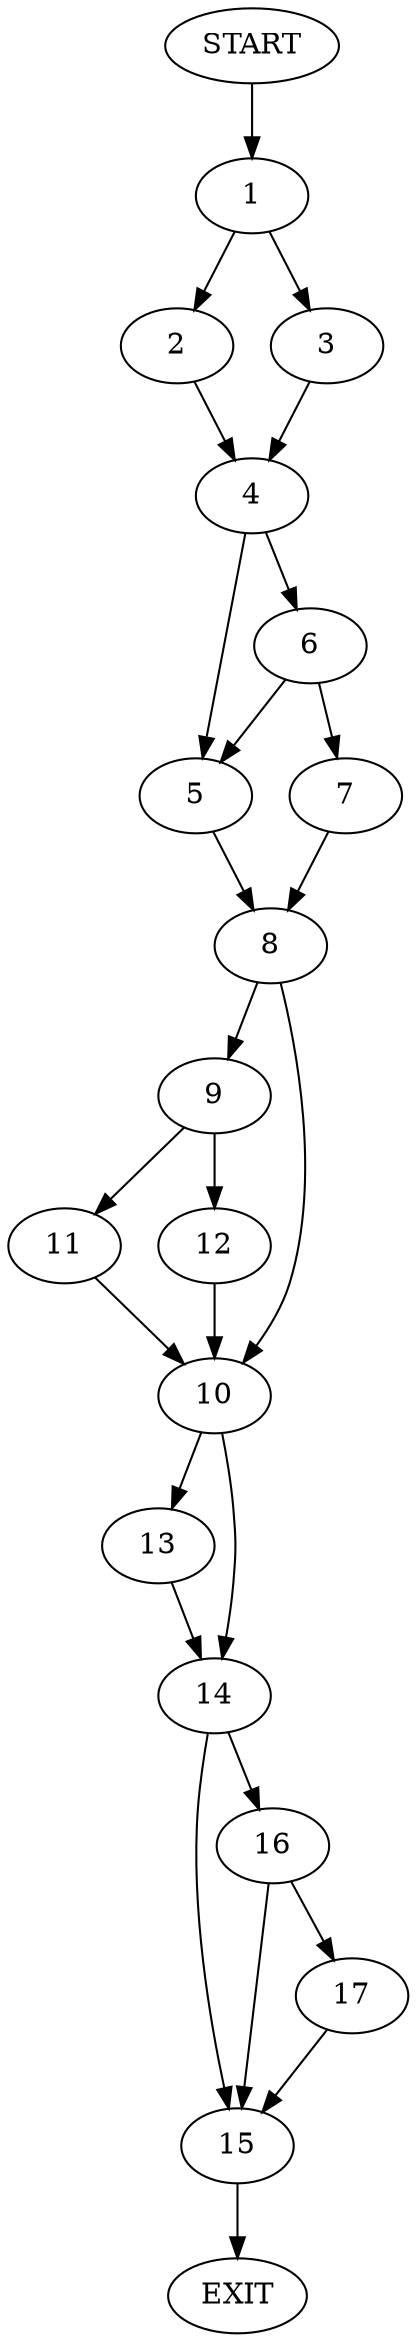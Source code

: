 digraph {
0 [label="START"]
18 [label="EXIT"]
0 -> 1
1 -> 2
1 -> 3
2 -> 4
3 -> 4
4 -> 5
4 -> 6
6 -> 5
6 -> 7
5 -> 8
7 -> 8
8 -> 9
8 -> 10
9 -> 11
9 -> 12
10 -> 13
10 -> 14
12 -> 10
11 -> 10
13 -> 14
14 -> 15
14 -> 16
16 -> 17
16 -> 15
15 -> 18
17 -> 15
}
